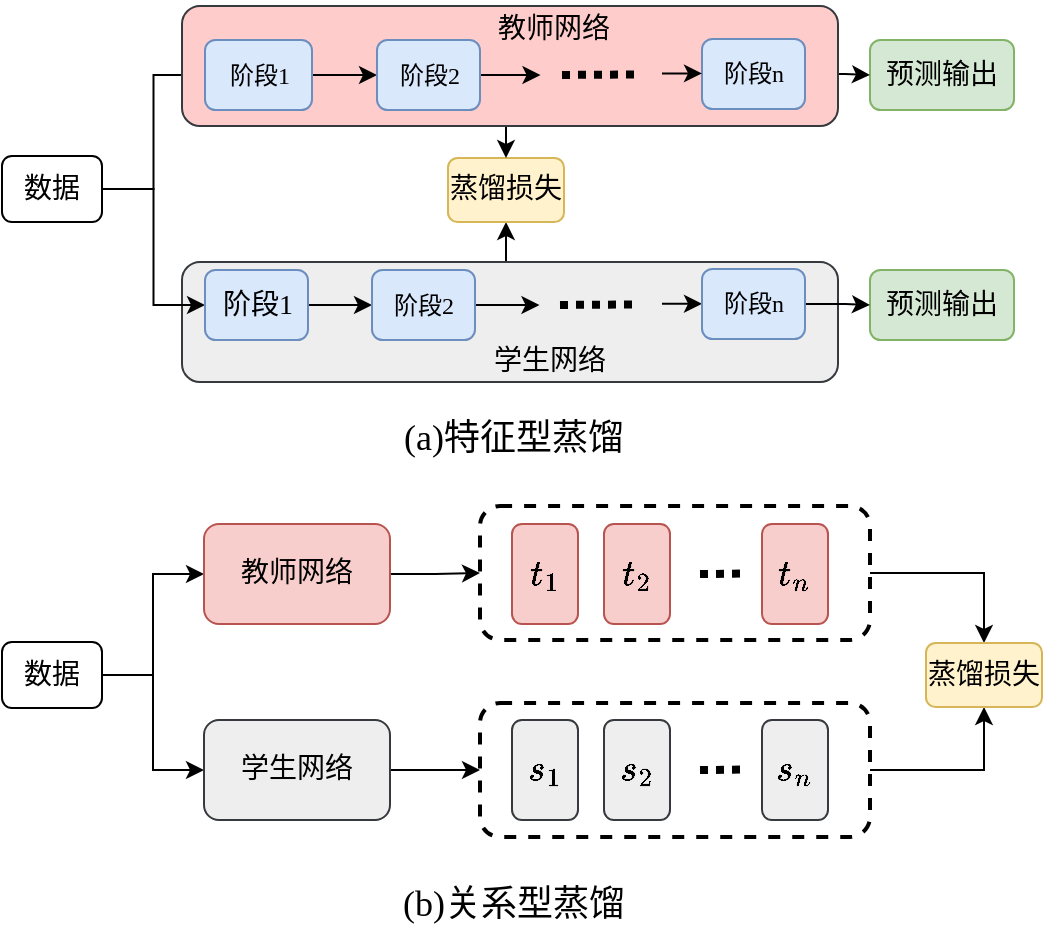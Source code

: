 <mxfile version="24.0.6" type="github">
  <diagram name="第 1 页" id="Zz-yE3sN_qA-QzTztnrS">
    <mxGraphModel dx="1245" dy="694" grid="0" gridSize="10" guides="1" tooltips="1" connect="1" arrows="1" fold="1" page="1" pageScale="1" pageWidth="827" pageHeight="1169" background="#ffffff" math="1" shadow="0">
      <root>
        <mxCell id="0" />
        <mxCell id="1" parent="0" />
        <mxCell id="qYHbjZ-DGWUZZU7vlHsY-52" style="edgeStyle=orthogonalEdgeStyle;rounded=0;orthogonalLoop=1;jettySize=auto;html=1;exitX=0.5;exitY=0;exitDx=0;exitDy=0;entryX=0.5;entryY=1;entryDx=0;entryDy=0;" edge="1" parent="1" source="qYHbjZ-DGWUZZU7vlHsY-50" target="iPTnCJ0v0ftrhCCmZKQR-19">
          <mxGeometry relative="1" as="geometry" />
        </mxCell>
        <mxCell id="qYHbjZ-DGWUZZU7vlHsY-50" value="" style="rounded=1;whiteSpace=wrap;html=1;fillColor=#eeeeee;strokeColor=#36393d;" vertex="1" parent="1">
          <mxGeometry x="111" y="190" width="328" height="60" as="geometry" />
        </mxCell>
        <mxCell id="qYHbjZ-DGWUZZU7vlHsY-44" style="edgeStyle=orthogonalEdgeStyle;rounded=0;orthogonalLoop=1;jettySize=auto;html=1;entryX=0.5;entryY=1;entryDx=0;entryDy=0;" edge="1" parent="1" source="qYHbjZ-DGWUZZU7vlHsY-41" target="qYHbjZ-DGWUZZU7vlHsY-24">
          <mxGeometry relative="1" as="geometry" />
        </mxCell>
        <mxCell id="qYHbjZ-DGWUZZU7vlHsY-41" value="" style="rounded=1;whiteSpace=wrap;html=1;dashed=1;strokeWidth=2;" vertex="1" parent="1">
          <mxGeometry x="260" y="410.5" width="195" height="67" as="geometry" />
        </mxCell>
        <mxCell id="qYHbjZ-DGWUZZU7vlHsY-43" style="edgeStyle=orthogonalEdgeStyle;rounded=0;orthogonalLoop=1;jettySize=auto;html=1;entryX=0.5;entryY=0;entryDx=0;entryDy=0;" edge="1" parent="1" source="qYHbjZ-DGWUZZU7vlHsY-37" target="qYHbjZ-DGWUZZU7vlHsY-24">
          <mxGeometry relative="1" as="geometry" />
        </mxCell>
        <mxCell id="qYHbjZ-DGWUZZU7vlHsY-37" value="" style="rounded=1;whiteSpace=wrap;html=1;dashed=1;strokeWidth=2;" vertex="1" parent="1">
          <mxGeometry x="260" y="312" width="195" height="67" as="geometry" />
        </mxCell>
        <mxCell id="IohvMyqaD4Y5VaiA8dAe-310" style="edgeStyle=orthogonalEdgeStyle;rounded=0;orthogonalLoop=1;jettySize=auto;html=1;entryX=0;entryY=0.5;entryDx=0;entryDy=0;" parent="1" source="IohvMyqaD4Y5VaiA8dAe-304" target="IohvMyqaD4Y5VaiA8dAe-307" edge="1">
          <mxGeometry relative="1" as="geometry" />
        </mxCell>
        <mxCell id="IohvMyqaD4Y5VaiA8dAe-304" value="&lt;font style=&quot;font-size: 14px;&quot; face=&quot;宋体&quot;&gt;数据&lt;/font&gt;" style="rounded=1;whiteSpace=wrap;html=1;" parent="1" vertex="1">
          <mxGeometry x="21" y="137" width="50" height="33" as="geometry" />
        </mxCell>
        <mxCell id="iPTnCJ0v0ftrhCCmZKQR-19" value="&lt;font style=&quot;font-size: 14px;&quot; face=&quot;宋体&quot;&gt;蒸馏损失&lt;/font&gt;" style="rounded=1;whiteSpace=wrap;html=1;fillColor=#fff2cc;strokeColor=#d6b656;" parent="1" vertex="1">
          <mxGeometry x="244" y="138" width="58" height="32" as="geometry" />
        </mxCell>
        <mxCell id="iPTnCJ0v0ftrhCCmZKQR-4" style="edgeStyle=orthogonalEdgeStyle;rounded=0;orthogonalLoop=1;jettySize=auto;html=1;entryX=0;entryY=0.5;entryDx=0;entryDy=0;" parent="1" source="IohvMyqaD4Y5VaiA8dAe-307" target="iPTnCJ0v0ftrhCCmZKQR-2" edge="1">
          <mxGeometry relative="1" as="geometry" />
        </mxCell>
        <mxCell id="IohvMyqaD4Y5VaiA8dAe-307" value="&lt;font style=&quot;font-size: 14px;&quot; face=&quot;宋体&quot;&gt;阶段1&lt;/font&gt;" style="rounded=1;whiteSpace=wrap;html=1;fillColor=#dae8fc;strokeColor=#6c8ebf;" parent="1" vertex="1">
          <mxGeometry x="122.5" y="194" width="51.5" height="35" as="geometry" />
        </mxCell>
        <mxCell id="IohvMyqaD4Y5VaiA8dAe-314" value="&lt;font style=&quot;font-size: 14px;&quot; face=&quot;宋体&quot;&gt;预测输出&lt;/font&gt;" style="rounded=1;whiteSpace=wrap;html=1;fillColor=#d5e8d4;strokeColor=#82b366;" parent="1" vertex="1">
          <mxGeometry x="455" y="194" width="72" height="35" as="geometry" />
        </mxCell>
        <mxCell id="qYHbjZ-DGWUZZU7vlHsY-46" style="edgeStyle=orthogonalEdgeStyle;rounded=0;orthogonalLoop=1;jettySize=auto;html=1;" edge="1" parent="1" source="iPTnCJ0v0ftrhCCmZKQR-2">
          <mxGeometry relative="1" as="geometry">
            <mxPoint x="289.73" y="211.5" as="targetPoint" />
          </mxGeometry>
        </mxCell>
        <mxCell id="iPTnCJ0v0ftrhCCmZKQR-2" value="&lt;font face=&quot;宋体&quot;&gt;阶段2&lt;/font&gt;" style="rounded=1;whiteSpace=wrap;html=1;fillColor=#dae8fc;strokeColor=#6c8ebf;" parent="1" vertex="1">
          <mxGeometry x="206" y="194" width="51.5" height="35" as="geometry" />
        </mxCell>
        <mxCell id="iPTnCJ0v0ftrhCCmZKQR-12" value="" style="endArrow=none;dashed=1;html=1;rounded=0;dashPattern=1 1;strokeWidth=4;" parent="1" edge="1">
          <mxGeometry width="50" height="50" relative="1" as="geometry">
            <mxPoint x="300" y="211.47" as="sourcePoint" />
            <mxPoint x="340" y="211.21" as="targetPoint" />
          </mxGeometry>
        </mxCell>
        <mxCell id="iPTnCJ0v0ftrhCCmZKQR-16" style="edgeStyle=orthogonalEdgeStyle;rounded=0;orthogonalLoop=1;jettySize=auto;html=1;" parent="1" source="iPTnCJ0v0ftrhCCmZKQR-14" target="IohvMyqaD4Y5VaiA8dAe-314" edge="1">
          <mxGeometry relative="1" as="geometry" />
        </mxCell>
        <mxCell id="iPTnCJ0v0ftrhCCmZKQR-18" style="edgeStyle=orthogonalEdgeStyle;rounded=0;orthogonalLoop=1;jettySize=auto;html=1;exitX=0;exitY=0.5;exitDx=0;exitDy=0;entryX=0;entryY=0.5;entryDx=0;entryDy=0;" parent="1" target="iPTnCJ0v0ftrhCCmZKQR-14" edge="1">
          <mxGeometry relative="1" as="geometry">
            <mxPoint x="351" y="210.879" as="sourcePoint" />
          </mxGeometry>
        </mxCell>
        <mxCell id="iPTnCJ0v0ftrhCCmZKQR-14" value="&lt;font face=&quot;宋体&quot;&gt;阶段n&lt;/font&gt;" style="rounded=1;whiteSpace=wrap;html=1;fillColor=#dae8fc;strokeColor=#6c8ebf;" parent="1" vertex="1">
          <mxGeometry x="371" y="193.5" width="51.5" height="35" as="geometry" />
        </mxCell>
        <mxCell id="pcCFYCymVSssoiQ5mhv4-32" value="&lt;font style=&quot;font-size: 14px;&quot; face=&quot;宋体&quot;&gt;学生网络&lt;/font&gt;" style="text;align=center;html=1;verticalAlign=middle;whiteSpace=wrap;rounded=1;strokeWidth=1;perimeterSpacing=10;" parent="1" vertex="1">
          <mxGeometry x="257.5" y="225" width="74" height="30" as="geometry" />
        </mxCell>
        <mxCell id="qYHbjZ-DGWUZZU7vlHsY-13" style="edgeStyle=orthogonalEdgeStyle;rounded=0;orthogonalLoop=1;jettySize=auto;html=1;entryX=0;entryY=0.5;entryDx=0;entryDy=0;" edge="1" parent="1" source="qYHbjZ-DGWUZZU7vlHsY-15" target="qYHbjZ-DGWUZZU7vlHsY-17">
          <mxGeometry relative="1" as="geometry" />
        </mxCell>
        <mxCell id="qYHbjZ-DGWUZZU7vlHsY-14" style="edgeStyle=orthogonalEdgeStyle;rounded=0;orthogonalLoop=1;jettySize=auto;html=1;entryX=0;entryY=0.5;entryDx=0;entryDy=0;" edge="1" parent="1" source="qYHbjZ-DGWUZZU7vlHsY-15" target="qYHbjZ-DGWUZZU7vlHsY-19">
          <mxGeometry relative="1" as="geometry" />
        </mxCell>
        <mxCell id="qYHbjZ-DGWUZZU7vlHsY-15" value="&lt;font style=&quot;font-size: 14px;&quot; face=&quot;宋体&quot;&gt;数据&lt;/font&gt;" style="rounded=1;whiteSpace=wrap;html=1;" vertex="1" parent="1">
          <mxGeometry x="21" y="380" width="50" height="33" as="geometry" />
        </mxCell>
        <mxCell id="qYHbjZ-DGWUZZU7vlHsY-38" style="edgeStyle=orthogonalEdgeStyle;rounded=0;orthogonalLoop=1;jettySize=auto;html=1;entryX=0;entryY=0.5;entryDx=0;entryDy=0;" edge="1" parent="1" source="qYHbjZ-DGWUZZU7vlHsY-17" target="qYHbjZ-DGWUZZU7vlHsY-37">
          <mxGeometry relative="1" as="geometry" />
        </mxCell>
        <mxCell id="qYHbjZ-DGWUZZU7vlHsY-17" value="&lt;font style=&quot;font-size: 14px;&quot; face=&quot;宋体&quot;&gt;教师网络&lt;/font&gt;" style="rounded=1;whiteSpace=wrap;html=1;fillColor=#f8cecc;strokeColor=#b85450;" vertex="1" parent="1">
          <mxGeometry x="122" y="321" width="93" height="50" as="geometry" />
        </mxCell>
        <mxCell id="qYHbjZ-DGWUZZU7vlHsY-42" style="edgeStyle=orthogonalEdgeStyle;rounded=0;orthogonalLoop=1;jettySize=auto;html=1;entryX=0;entryY=0.5;entryDx=0;entryDy=0;" edge="1" parent="1" source="qYHbjZ-DGWUZZU7vlHsY-19" target="qYHbjZ-DGWUZZU7vlHsY-41">
          <mxGeometry relative="1" as="geometry" />
        </mxCell>
        <mxCell id="qYHbjZ-DGWUZZU7vlHsY-19" value="&lt;font style=&quot;font-size: 14px;&quot; face=&quot;宋体&quot;&gt;学生网络&lt;/font&gt;" style="rounded=1;whiteSpace=wrap;html=1;fillColor=#eeeeee;strokeColor=#36393d;" vertex="1" parent="1">
          <mxGeometry x="122" y="419" width="93" height="50" as="geometry" />
        </mxCell>
        <mxCell id="qYHbjZ-DGWUZZU7vlHsY-24" value="&lt;font style=&quot;font-size: 14px;&quot; face=&quot;宋体&quot;&gt;蒸馏损失&lt;/font&gt;" style="rounded=1;whiteSpace=wrap;html=1;fillColor=#fff2cc;strokeColor=#d6b656;" vertex="1" parent="1">
          <mxGeometry x="483" y="380.5" width="58" height="32" as="geometry" />
        </mxCell>
        <mxCell id="qYHbjZ-DGWUZZU7vlHsY-27" value="&lt;font style=&quot;font-size: 18px;&quot; face=&quot;宋体&quot;&gt;`t_1`&lt;/font&gt;" style="rounded=1;whiteSpace=wrap;html=1;fillColor=#f8cecc;strokeColor=#b85450;" vertex="1" parent="1">
          <mxGeometry x="276" y="321" width="33" height="50" as="geometry" />
        </mxCell>
        <mxCell id="qYHbjZ-DGWUZZU7vlHsY-28" value="&lt;font style=&quot;font-size: 18px;&quot; face=&quot;宋体&quot;&gt;`t_2`&lt;/font&gt;" style="rounded=1;whiteSpace=wrap;html=1;fillColor=#f8cecc;strokeColor=#b85450;" vertex="1" parent="1">
          <mxGeometry x="322" y="321" width="33" height="50" as="geometry" />
        </mxCell>
        <mxCell id="qYHbjZ-DGWUZZU7vlHsY-30" value="&lt;font style=&quot;font-size: 18px;&quot; face=&quot;宋体&quot;&gt;`t_n`&lt;/font&gt;" style="rounded=1;whiteSpace=wrap;html=1;fillColor=#f8cecc;strokeColor=#b85450;" vertex="1" parent="1">
          <mxGeometry x="401" y="321" width="33" height="50" as="geometry" />
        </mxCell>
        <mxCell id="qYHbjZ-DGWUZZU7vlHsY-32" value="" style="endArrow=none;dashed=1;html=1;rounded=0;dashPattern=1 1;strokeWidth=4;" edge="1" parent="1">
          <mxGeometry width="50" height="50" relative="1" as="geometry">
            <mxPoint x="370" y="346.06" as="sourcePoint" />
            <mxPoint x="390" y="345.8" as="targetPoint" />
          </mxGeometry>
        </mxCell>
        <mxCell id="qYHbjZ-DGWUZZU7vlHsY-33" value="&lt;font style=&quot;font-size: 18px;&quot; face=&quot;宋体&quot;&gt;`s_1`&lt;/font&gt;" style="rounded=1;whiteSpace=wrap;html=1;fillColor=#eeeeee;strokeColor=#36393d;" vertex="1" parent="1">
          <mxGeometry x="276" y="419" width="33" height="50" as="geometry" />
        </mxCell>
        <mxCell id="qYHbjZ-DGWUZZU7vlHsY-34" value="&lt;font style=&quot;font-size: 18px;&quot; face=&quot;宋体&quot;&gt;`s_2`&lt;/font&gt;" style="rounded=1;whiteSpace=wrap;html=1;fillColor=#eeeeee;strokeColor=#36393d;" vertex="1" parent="1">
          <mxGeometry x="322" y="419" width="33" height="50" as="geometry" />
        </mxCell>
        <mxCell id="qYHbjZ-DGWUZZU7vlHsY-35" value="&lt;font style=&quot;font-size: 18px;&quot; face=&quot;宋体&quot;&gt;`s_n`&lt;/font&gt;" style="rounded=1;whiteSpace=wrap;html=1;fillColor=#eeeeee;strokeColor=#36393d;" vertex="1" parent="1">
          <mxGeometry x="401" y="419" width="33" height="50" as="geometry" />
        </mxCell>
        <mxCell id="qYHbjZ-DGWUZZU7vlHsY-36" value="" style="endArrow=none;dashed=1;html=1;rounded=0;dashPattern=1 1;strokeWidth=4;" edge="1" parent="1">
          <mxGeometry width="50" height="50" relative="1" as="geometry">
            <mxPoint x="370" y="444.06" as="sourcePoint" />
            <mxPoint x="390" y="443.8" as="targetPoint" />
          </mxGeometry>
        </mxCell>
        <mxCell id="IohvMyqaD4Y5VaiA8dAe-312" value="&lt;font style=&quot;font-size: 14px;&quot; face=&quot;宋体&quot;&gt;预测输出&lt;/font&gt;" style="rounded=1;whiteSpace=wrap;html=1;fillColor=#d5e8d4;strokeColor=#82b366;" parent="1" vertex="1">
          <mxGeometry x="455" y="79" width="72" height="35" as="geometry" />
        </mxCell>
        <mxCell id="iPTnCJ0v0ftrhCCmZKQR-15" style="edgeStyle=orthogonalEdgeStyle;rounded=0;orthogonalLoop=1;jettySize=auto;html=1;entryX=0;entryY=0.5;entryDx=0;entryDy=0;" parent="1" source="iPTnCJ0v0ftrhCCmZKQR-13" target="IohvMyqaD4Y5VaiA8dAe-312" edge="1">
          <mxGeometry relative="1" as="geometry" />
        </mxCell>
        <mxCell id="IohvMyqaD4Y5VaiA8dAe-308" style="edgeStyle=orthogonalEdgeStyle;rounded=0;orthogonalLoop=1;jettySize=auto;html=1;entryX=0;entryY=0.5;entryDx=0;entryDy=0;" parent="1" source="IohvMyqaD4Y5VaiA8dAe-304" target="IohvMyqaD4Y5VaiA8dAe-306" edge="1">
          <mxGeometry relative="1" as="geometry" />
        </mxCell>
        <mxCell id="qYHbjZ-DGWUZZU7vlHsY-51" style="edgeStyle=orthogonalEdgeStyle;rounded=0;orthogonalLoop=1;jettySize=auto;html=1;exitX=0.5;exitY=1;exitDx=0;exitDy=0;entryX=0.5;entryY=0;entryDx=0;entryDy=0;" edge="1" parent="1" source="qYHbjZ-DGWUZZU7vlHsY-49" target="iPTnCJ0v0ftrhCCmZKQR-19">
          <mxGeometry relative="1" as="geometry" />
        </mxCell>
        <mxCell id="qYHbjZ-DGWUZZU7vlHsY-49" value="" style="rounded=1;whiteSpace=wrap;html=1;fillColor=#ffcccc;strokeColor=#36393d;" vertex="1" parent="1">
          <mxGeometry x="111" y="62" width="328" height="60" as="geometry" />
        </mxCell>
        <mxCell id="pcCFYCymVSssoiQ5mhv4-30" value="&lt;font style=&quot;font-size: 14px;&quot; face=&quot;宋体&quot;&gt;教师网络&lt;/font&gt;" style="text;align=center;html=1;verticalAlign=middle;whiteSpace=wrap;rounded=1;strokeWidth=1;perimeterSpacing=10;" parent="1" vertex="1">
          <mxGeometry x="260" y="59" width="74" height="30" as="geometry" />
        </mxCell>
        <mxCell id="iPTnCJ0v0ftrhCCmZKQR-3" style="edgeStyle=orthogonalEdgeStyle;rounded=0;orthogonalLoop=1;jettySize=auto;html=1;entryX=0;entryY=0.5;entryDx=0;entryDy=0;" parent="1" source="IohvMyqaD4Y5VaiA8dAe-306" target="iPTnCJ0v0ftrhCCmZKQR-1" edge="1">
          <mxGeometry relative="1" as="geometry" />
        </mxCell>
        <mxCell id="IohvMyqaD4Y5VaiA8dAe-306" value="&lt;font face=&quot;宋体&quot;&gt;阶段1&lt;/font&gt;" style="rounded=1;whiteSpace=wrap;html=1;fillColor=#dae8fc;strokeColor=#6c8ebf;" parent="1" vertex="1">
          <mxGeometry x="122.5" y="79" width="53.5" height="35" as="geometry" />
        </mxCell>
        <mxCell id="qYHbjZ-DGWUZZU7vlHsY-45" style="edgeStyle=orthogonalEdgeStyle;rounded=0;orthogonalLoop=1;jettySize=auto;html=1;" edge="1" parent="1" source="iPTnCJ0v0ftrhCCmZKQR-1">
          <mxGeometry relative="1" as="geometry">
            <mxPoint x="290.25" y="96.5" as="targetPoint" />
          </mxGeometry>
        </mxCell>
        <mxCell id="iPTnCJ0v0ftrhCCmZKQR-1" value="&lt;font face=&quot;宋体&quot;&gt;阶段2&lt;/font&gt;" style="rounded=1;whiteSpace=wrap;html=1;fillColor=#dae8fc;strokeColor=#6c8ebf;" parent="1" vertex="1">
          <mxGeometry x="208.5" y="79" width="51.5" height="35" as="geometry" />
        </mxCell>
        <mxCell id="iPTnCJ0v0ftrhCCmZKQR-11" value="" style="endArrow=none;dashed=1;html=1;rounded=0;dashPattern=1 1;strokeWidth=4;" parent="1" edge="1">
          <mxGeometry width="50" height="50" relative="1" as="geometry">
            <mxPoint x="301" y="96.47" as="sourcePoint" />
            <mxPoint x="341" y="96.21" as="targetPoint" />
          </mxGeometry>
        </mxCell>
        <mxCell id="iPTnCJ0v0ftrhCCmZKQR-13" value="&lt;font face=&quot;宋体&quot;&gt;阶段n&lt;/font&gt;" style="rounded=1;whiteSpace=wrap;html=1;fillColor=#dae8fc;strokeColor=#6c8ebf;" parent="1" vertex="1">
          <mxGeometry x="371" y="78.5" width="51.5" height="35" as="geometry" />
        </mxCell>
        <mxCell id="iPTnCJ0v0ftrhCCmZKQR-26" style="edgeStyle=orthogonalEdgeStyle;rounded=0;orthogonalLoop=1;jettySize=auto;html=1;exitX=0;exitY=0.5;exitDx=0;exitDy=0;entryX=0;entryY=0.5;entryDx=0;entryDy=0;" parent="1" edge="1">
          <mxGeometry relative="1" as="geometry">
            <mxPoint x="371" y="96.31" as="targetPoint" />
            <mxPoint x="351" y="95.689" as="sourcePoint" />
          </mxGeometry>
        </mxCell>
        <mxCell id="qYHbjZ-DGWUZZU7vlHsY-53" value="&lt;font style=&quot;font-size: 18px;&quot;&gt;&lt;font style=&quot;font-family: 宋体;&quot;&gt;(&lt;/font&gt;&lt;font face=&quot;Times New Roman&quot; style=&quot;&quot;&gt;a&lt;/font&gt;&lt;font style=&quot;&quot; face=&quot;宋体&quot;&gt;)特征型蒸馏&lt;/font&gt;&lt;/font&gt;" style="text;align=center;html=1;verticalAlign=middle;whiteSpace=wrap;rounded=1;strokeWidth=1;perimeterSpacing=10;" vertex="1" parent="1">
          <mxGeometry x="183.25" y="263" width="187.75" height="30" as="geometry" />
        </mxCell>
        <mxCell id="qYHbjZ-DGWUZZU7vlHsY-54" value="&lt;font style=&quot;font-size: 18px;&quot;&gt;&lt;font style=&quot;font-family: 宋体;&quot;&gt;(&lt;/font&gt;&lt;font face=&quot;Times New Roman&quot; style=&quot;&quot;&gt;b&lt;/font&gt;&lt;font style=&quot;&quot; face=&quot;宋体&quot;&gt;)关系型蒸馏&lt;/font&gt;&lt;/font&gt;" style="text;align=center;html=1;verticalAlign=middle;whiteSpace=wrap;rounded=1;strokeWidth=1;perimeterSpacing=10;" vertex="1" parent="1">
          <mxGeometry x="183.25" y="496" width="187.75" height="30" as="geometry" />
        </mxCell>
      </root>
    </mxGraphModel>
  </diagram>
</mxfile>
